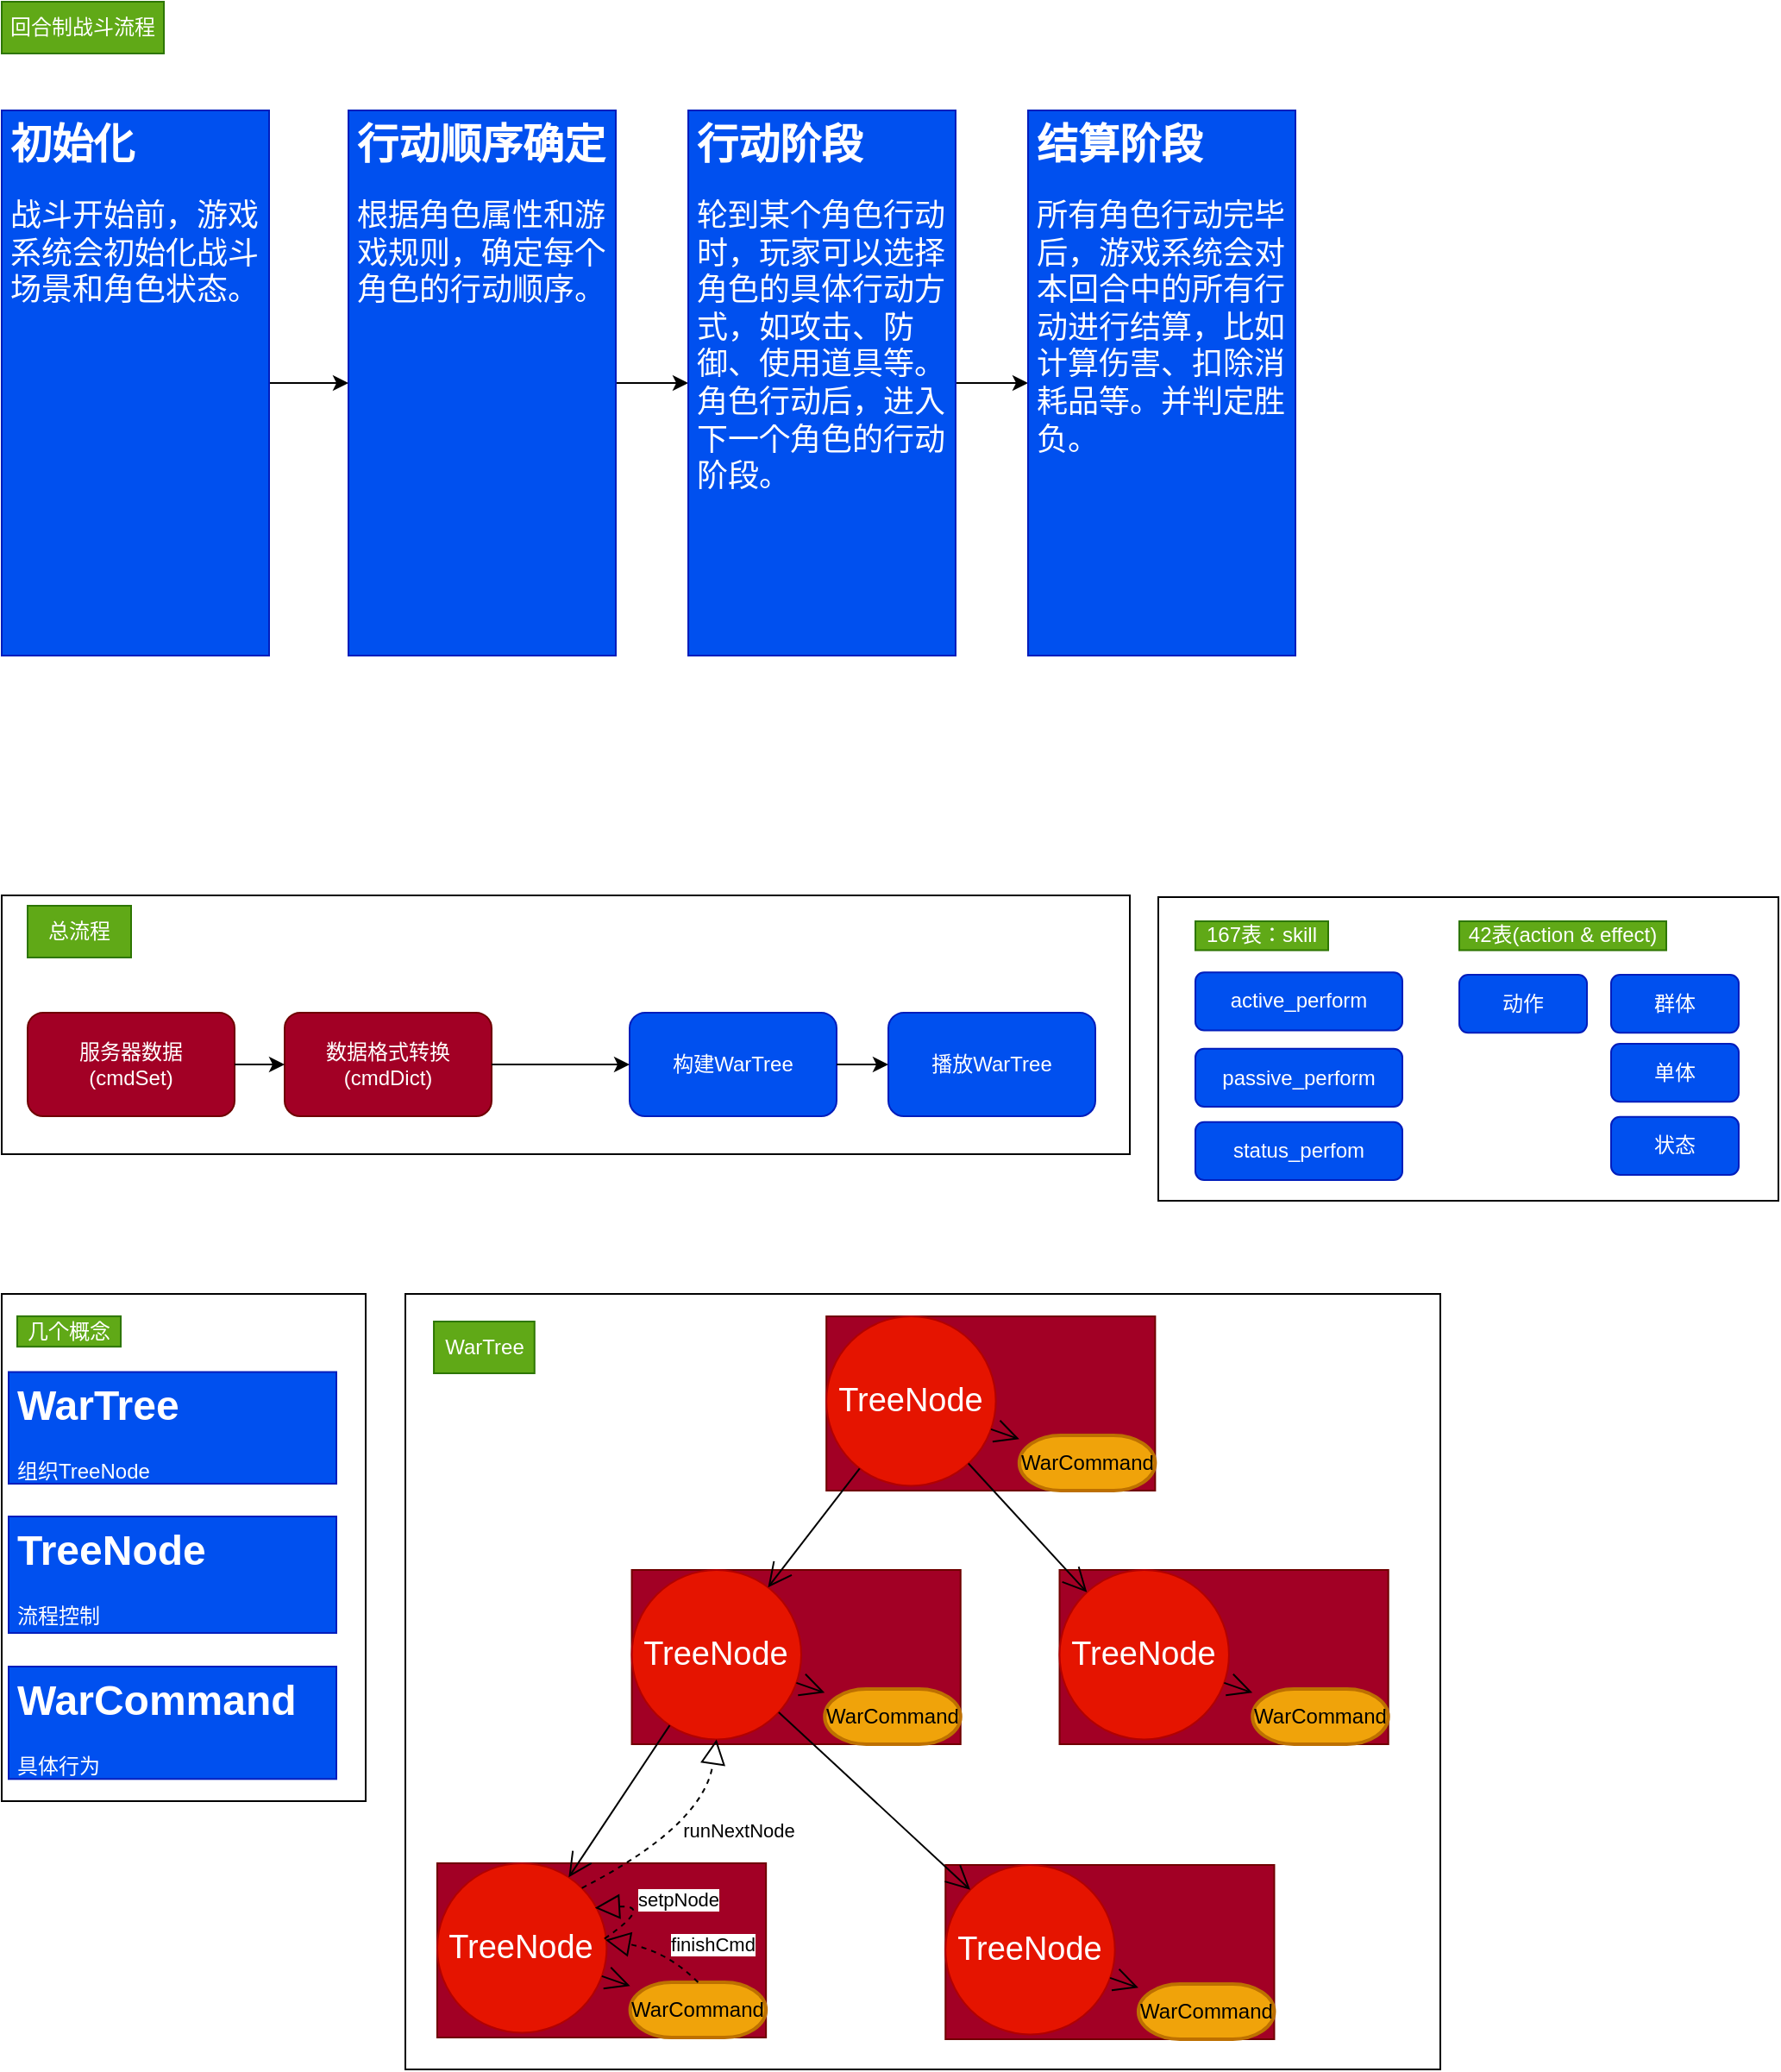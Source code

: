 <mxfile version="21.2.9" type="github">
  <diagram name="fight" id="PLqmu2ai47BeC7IDLRvL">
    <mxGraphModel dx="1195" dy="1464" grid="0" gridSize="10" guides="1" tooltips="1" connect="1" arrows="1" fold="1" page="1" pageScale="1" pageWidth="1169" pageHeight="827" math="0" shadow="0">
      <root>
        <mxCell id="0" />
        <mxCell id="1" parent="0" />
        <mxCell id="Ucgf8HChTW4hrIL-4ixv-23" value="" style="group" vertex="1" connectable="0" parent="1">
          <mxGeometry x="15" y="243" width="211" height="294" as="geometry" />
        </mxCell>
        <mxCell id="Ucgf8HChTW4hrIL-4ixv-22" value="" style="rounded=0;whiteSpace=wrap;html=1;" vertex="1" parent="Ucgf8HChTW4hrIL-4ixv-23">
          <mxGeometry width="211" height="294.0" as="geometry" />
        </mxCell>
        <mxCell id="Ucgf8HChTW4hrIL-4ixv-17" value="&lt;h1&gt;WarTree&lt;/h1&gt;&lt;p&gt;组织TreeNode&lt;/p&gt;" style="text;html=1;strokeColor=#001DBC;fillColor=#0050ef;spacing=5;spacingTop=-20;whiteSpace=wrap;overflow=hidden;rounded=0;fontColor=#ffffff;" vertex="1" parent="Ucgf8HChTW4hrIL-4ixv-23">
          <mxGeometry x="4" y="45.27" width="190" height="64.73" as="geometry" />
        </mxCell>
        <mxCell id="Ucgf8HChTW4hrIL-4ixv-18" value="&lt;h1&gt;TreeNode&amp;nbsp;&lt;br&gt;&lt;/h1&gt;&lt;p&gt;流程控制&lt;/p&gt;" style="text;html=1;strokeColor=#001DBC;fillColor=#0050ef;spacing=5;spacingTop=-20;whiteSpace=wrap;overflow=hidden;rounded=0;fontColor=#ffffff;" vertex="1" parent="Ucgf8HChTW4hrIL-4ixv-23">
          <mxGeometry x="4" y="129" width="190" height="67.52" as="geometry" />
        </mxCell>
        <mxCell id="Ucgf8HChTW4hrIL-4ixv-19" value="几个概念" style="text;html=1;strokeColor=#2D7600;fillColor=#60a917;align=center;verticalAlign=middle;whiteSpace=wrap;rounded=0;fontColor=#ffffff;" vertex="1" parent="Ucgf8HChTW4hrIL-4ixv-23">
          <mxGeometry x="9" y="12.936" width="60" height="17.64" as="geometry" />
        </mxCell>
        <mxCell id="Ucgf8HChTW4hrIL-4ixv-20" value="&lt;h1&gt;WarCommand &lt;br&gt;&lt;/h1&gt;&lt;p&gt;具体行为&lt;/p&gt;" style="text;html=1;strokeColor=#001DBC;fillColor=#0050ef;spacing=5;spacingTop=-20;whiteSpace=wrap;overflow=hidden;rounded=0;fontColor=#ffffff;" vertex="1" parent="Ucgf8HChTW4hrIL-4ixv-23">
          <mxGeometry x="4" y="216" width="190" height="65.17" as="geometry" />
        </mxCell>
        <mxCell id="Ucgf8HChTW4hrIL-4ixv-24" value="" style="group" vertex="1" connectable="0" parent="1">
          <mxGeometry x="15" y="12" width="654" height="150" as="geometry" />
        </mxCell>
        <mxCell id="Ucgf8HChTW4hrIL-4ixv-15" value="" style="rounded=0;whiteSpace=wrap;html=1;" vertex="1" parent="Ucgf8HChTW4hrIL-4ixv-24">
          <mxGeometry width="654" height="150" as="geometry" />
        </mxCell>
        <mxCell id="Ucgf8HChTW4hrIL-4ixv-8" value="服务器数据&lt;br&gt;(cmdSet)" style="rounded=1;whiteSpace=wrap;html=1;fillColor=#a20025;fontColor=#ffffff;strokeColor=#6F0000;" vertex="1" parent="Ucgf8HChTW4hrIL-4ixv-24">
          <mxGeometry x="15" y="68" width="120" height="60" as="geometry" />
        </mxCell>
        <mxCell id="Ucgf8HChTW4hrIL-4ixv-9" value="数据格式转换(cmdDict)" style="whiteSpace=wrap;html=1;rounded=1;fillColor=#a20025;fontColor=#ffffff;strokeColor=#6F0000;" vertex="1" parent="Ucgf8HChTW4hrIL-4ixv-24">
          <mxGeometry x="164" y="68" width="120" height="60" as="geometry" />
        </mxCell>
        <mxCell id="Ucgf8HChTW4hrIL-4ixv-10" value="" style="edgeStyle=orthogonalEdgeStyle;rounded=0;orthogonalLoop=1;jettySize=auto;html=1;" edge="1" parent="Ucgf8HChTW4hrIL-4ixv-24" source="Ucgf8HChTW4hrIL-4ixv-8" target="Ucgf8HChTW4hrIL-4ixv-9">
          <mxGeometry relative="1" as="geometry" />
        </mxCell>
        <mxCell id="Ucgf8HChTW4hrIL-4ixv-11" value="构建WarTree" style="whiteSpace=wrap;html=1;rounded=1;fillColor=#0050ef;fontColor=#ffffff;strokeColor=#001DBC;" vertex="1" parent="Ucgf8HChTW4hrIL-4ixv-24">
          <mxGeometry x="364" y="68" width="120" height="60" as="geometry" />
        </mxCell>
        <mxCell id="Ucgf8HChTW4hrIL-4ixv-12" value="" style="edgeStyle=orthogonalEdgeStyle;rounded=0;orthogonalLoop=1;jettySize=auto;html=1;" edge="1" parent="Ucgf8HChTW4hrIL-4ixv-24" source="Ucgf8HChTW4hrIL-4ixv-9" target="Ucgf8HChTW4hrIL-4ixv-11">
          <mxGeometry relative="1" as="geometry" />
        </mxCell>
        <mxCell id="Ucgf8HChTW4hrIL-4ixv-13" value="播放WarTree" style="whiteSpace=wrap;html=1;rounded=1;fillColor=#0050ef;fontColor=#ffffff;strokeColor=#001DBC;" vertex="1" parent="Ucgf8HChTW4hrIL-4ixv-24">
          <mxGeometry x="514" y="68" width="120" height="60" as="geometry" />
        </mxCell>
        <mxCell id="Ucgf8HChTW4hrIL-4ixv-14" value="" style="edgeStyle=orthogonalEdgeStyle;rounded=0;orthogonalLoop=1;jettySize=auto;html=1;" edge="1" parent="Ucgf8HChTW4hrIL-4ixv-24" source="Ucgf8HChTW4hrIL-4ixv-11" target="Ucgf8HChTW4hrIL-4ixv-13">
          <mxGeometry relative="1" as="geometry" />
        </mxCell>
        <mxCell id="Ucgf8HChTW4hrIL-4ixv-16" value="总流程" style="text;html=1;strokeColor=#2D7600;fillColor=#60a917;align=center;verticalAlign=middle;whiteSpace=wrap;rounded=0;fontColor=#ffffff;" vertex="1" parent="Ucgf8HChTW4hrIL-4ixv-24">
          <mxGeometry x="15" y="6" width="60" height="30" as="geometry" />
        </mxCell>
        <mxCell id="Ucgf8HChTW4hrIL-4ixv-105" value="" style="group" vertex="1" connectable="0" parent="1">
          <mxGeometry x="249" y="243" width="600" height="449.5" as="geometry" />
        </mxCell>
        <mxCell id="Ucgf8HChTW4hrIL-4ixv-86" value="" style="rounded=0;whiteSpace=wrap;html=1;" vertex="1" parent="Ucgf8HChTW4hrIL-4ixv-105">
          <mxGeometry width="600" height="449.5" as="geometry" />
        </mxCell>
        <mxCell id="Ucgf8HChTW4hrIL-4ixv-58" value="" style="group;fillColor=#a20025;fontColor=#ffffff;strokeColor=#6F0000;" vertex="1" connectable="0" parent="Ucgf8HChTW4hrIL-4ixv-105">
          <mxGeometry x="244.084" y="13" width="190.6" height="101" as="geometry" />
        </mxCell>
        <mxCell id="Ucgf8HChTW4hrIL-4ixv-25" value="&lt;font style=&quot;font-size: 19px;&quot;&gt;TreeNode&lt;/font&gt;" style="ellipse;whiteSpace=wrap;html=1;aspect=fixed;fillColor=#e51400;fontColor=#ffffff;strokeColor=#B20000;" vertex="1" parent="Ucgf8HChTW4hrIL-4ixv-58">
          <mxGeometry width="98.217" height="98.217" as="geometry" />
        </mxCell>
        <mxCell id="Ucgf8HChTW4hrIL-4ixv-29" value="WarCommand" style="strokeWidth=2;html=1;shape=mxgraph.flowchart.terminator;whiteSpace=wrap;fillColor=#f0a30a;fontColor=#000000;strokeColor=#BD7000;" vertex="1" parent="Ucgf8HChTW4hrIL-4ixv-58">
          <mxGeometry x="111.831" y="69" width="78.768" height="32" as="geometry" />
        </mxCell>
        <mxCell id="Ucgf8HChTW4hrIL-4ixv-32" value="" style="endArrow=open;endFill=1;endSize=12;html=1;rounded=0;" edge="1" parent="Ucgf8HChTW4hrIL-4ixv-58" source="Ucgf8HChTW4hrIL-4ixv-25" target="Ucgf8HChTW4hrIL-4ixv-29">
          <mxGeometry width="160" relative="1" as="geometry">
            <mxPoint x="-433.712" y="-176.5" as="sourcePoint" />
            <mxPoint x="253.809" y="52.5" as="targetPoint" />
          </mxGeometry>
        </mxCell>
        <mxCell id="Ucgf8HChTW4hrIL-4ixv-59" value="" style="group;fillColor=#a20025;fontColor=#ffffff;strokeColor=#6F0000;" vertex="1" connectable="0" parent="Ucgf8HChTW4hrIL-4ixv-105">
          <mxGeometry x="131.28" y="160" width="190.6" height="101" as="geometry" />
        </mxCell>
        <mxCell id="Ucgf8HChTW4hrIL-4ixv-60" value="&lt;font style=&quot;font-size: 19px;&quot;&gt;TreeNode&lt;/font&gt;" style="ellipse;whiteSpace=wrap;html=1;aspect=fixed;fillColor=#e51400;fontColor=#ffffff;strokeColor=#B20000;" vertex="1" parent="Ucgf8HChTW4hrIL-4ixv-59">
          <mxGeometry width="98.217" height="98.217" as="geometry" />
        </mxCell>
        <mxCell id="Ucgf8HChTW4hrIL-4ixv-61" value="WarCommand" style="strokeWidth=2;html=1;shape=mxgraph.flowchart.terminator;whiteSpace=wrap;fillColor=#f0a30a;fontColor=#000000;strokeColor=#BD7000;" vertex="1" parent="Ucgf8HChTW4hrIL-4ixv-59">
          <mxGeometry x="111.831" y="69" width="78.768" height="32" as="geometry" />
        </mxCell>
        <mxCell id="Ucgf8HChTW4hrIL-4ixv-62" value="" style="endArrow=open;endFill=1;endSize=12;html=1;rounded=0;" edge="1" parent="Ucgf8HChTW4hrIL-4ixv-59" source="Ucgf8HChTW4hrIL-4ixv-60" target="Ucgf8HChTW4hrIL-4ixv-61">
          <mxGeometry width="160" relative="1" as="geometry">
            <mxPoint x="-433.712" y="-176.5" as="sourcePoint" />
            <mxPoint x="253.809" y="52.5" as="targetPoint" />
          </mxGeometry>
        </mxCell>
        <mxCell id="Ucgf8HChTW4hrIL-4ixv-63" value="" style="group;fillColor=#a20025;fontColor=#ffffff;strokeColor=#6F0000;" vertex="1" connectable="0" parent="Ucgf8HChTW4hrIL-4ixv-105">
          <mxGeometry x="379.254" y="160" width="190.6" height="101" as="geometry" />
        </mxCell>
        <mxCell id="Ucgf8HChTW4hrIL-4ixv-64" value="&lt;font style=&quot;font-size: 19px;&quot;&gt;TreeNode&lt;/font&gt;" style="ellipse;whiteSpace=wrap;html=1;aspect=fixed;fillColor=#e51400;fontColor=#ffffff;strokeColor=#B20000;" vertex="1" parent="Ucgf8HChTW4hrIL-4ixv-63">
          <mxGeometry width="98.217" height="98.217" as="geometry" />
        </mxCell>
        <mxCell id="Ucgf8HChTW4hrIL-4ixv-65" value="WarCommand" style="strokeWidth=2;html=1;shape=mxgraph.flowchart.terminator;whiteSpace=wrap;fillColor=#f0a30a;fontColor=#000000;strokeColor=#BD7000;" vertex="1" parent="Ucgf8HChTW4hrIL-4ixv-63">
          <mxGeometry x="111.831" y="69" width="78.768" height="32" as="geometry" />
        </mxCell>
        <mxCell id="Ucgf8HChTW4hrIL-4ixv-66" value="" style="endArrow=open;endFill=1;endSize=12;html=1;rounded=0;" edge="1" parent="Ucgf8HChTW4hrIL-4ixv-63" source="Ucgf8HChTW4hrIL-4ixv-64" target="Ucgf8HChTW4hrIL-4ixv-65">
          <mxGeometry width="160" relative="1" as="geometry">
            <mxPoint x="-433.712" y="-176.5" as="sourcePoint" />
            <mxPoint x="253.809" y="52.5" as="targetPoint" />
          </mxGeometry>
        </mxCell>
        <mxCell id="Ucgf8HChTW4hrIL-4ixv-67" value="" style="group;fillColor=#a20025;fontColor=#ffffff;strokeColor=#6F0000;" vertex="1" connectable="0" parent="Ucgf8HChTW4hrIL-4ixv-105">
          <mxGeometry x="18.476" y="330" width="190.6" height="101" as="geometry" />
        </mxCell>
        <mxCell id="Ucgf8HChTW4hrIL-4ixv-68" value="&lt;font style=&quot;font-size: 19px;&quot;&gt;TreeNode&lt;/font&gt;" style="ellipse;whiteSpace=wrap;html=1;aspect=fixed;fillColor=#e51400;fontColor=#ffffff;strokeColor=#B20000;" vertex="1" parent="Ucgf8HChTW4hrIL-4ixv-67">
          <mxGeometry width="98.217" height="98.217" as="geometry" />
        </mxCell>
        <mxCell id="Ucgf8HChTW4hrIL-4ixv-69" value="WarCommand" style="strokeWidth=2;html=1;shape=mxgraph.flowchart.terminator;whiteSpace=wrap;fillColor=#f0a30a;fontColor=#000000;strokeColor=#BD7000;" vertex="1" parent="Ucgf8HChTW4hrIL-4ixv-67">
          <mxGeometry x="111.831" y="69" width="78.768" height="32" as="geometry" />
        </mxCell>
        <mxCell id="Ucgf8HChTW4hrIL-4ixv-70" value="" style="endArrow=open;endFill=1;endSize=12;html=1;rounded=0;" edge="1" parent="Ucgf8HChTW4hrIL-4ixv-67" source="Ucgf8HChTW4hrIL-4ixv-68" target="Ucgf8HChTW4hrIL-4ixv-69">
          <mxGeometry width="160" relative="1" as="geometry">
            <mxPoint x="-433.712" y="-176.5" as="sourcePoint" />
            <mxPoint x="253.809" y="52.5" as="targetPoint" />
          </mxGeometry>
        </mxCell>
        <mxCell id="Ucgf8HChTW4hrIL-4ixv-110" value="" style="endArrow=block;dashed=1;endFill=0;endSize=12;html=1;curved=1;exitX=0.5;exitY=0;exitDx=0;exitDy=0;exitPerimeter=0;entryX=0.992;entryY=0.452;entryDx=0;entryDy=0;entryPerimeter=0;" edge="1" parent="Ucgf8HChTW4hrIL-4ixv-67" source="Ucgf8HChTW4hrIL-4ixv-69" target="Ucgf8HChTW4hrIL-4ixv-68">
          <mxGeometry width="160" relative="1" as="geometry">
            <mxPoint x="155.592" y="43" as="sourcePoint" />
            <mxPoint x="311.183" y="43" as="targetPoint" />
            <Array as="points">
              <mxPoint x="133.225" y="51" />
            </Array>
          </mxGeometry>
        </mxCell>
        <mxCell id="Ucgf8HChTW4hrIL-4ixv-111" value="finishCmd" style="edgeLabel;html=1;align=center;verticalAlign=middle;resizable=0;points=[];" vertex="1" connectable="0" parent="Ucgf8HChTW4hrIL-4ixv-110">
          <mxGeometry x="0.508" y="7" relative="1" as="geometry">
            <mxPoint x="48" y="-7" as="offset" />
          </mxGeometry>
        </mxCell>
        <mxCell id="Ucgf8HChTW4hrIL-4ixv-109" value="" style="endArrow=block;dashed=1;endFill=0;endSize=12;html=1;curved=1;exitX=0.987;exitY=0.446;exitDx=0;exitDy=0;exitPerimeter=0;entryX=0.931;entryY=0.264;entryDx=0;entryDy=0;entryPerimeter=0;" edge="1" parent="Ucgf8HChTW4hrIL-4ixv-67" source="Ucgf8HChTW4hrIL-4ixv-68" target="Ucgf8HChTW4hrIL-4ixv-68">
          <mxGeometry width="160" relative="1" as="geometry">
            <mxPoint x="114.749" y="-41" as="sourcePoint" />
            <mxPoint x="270.34" y="-41" as="targetPoint" />
            <Array as="points">
              <mxPoint x="125.446" y="24" />
            </Array>
          </mxGeometry>
        </mxCell>
        <mxCell id="Ucgf8HChTW4hrIL-4ixv-113" value="setpNode" style="edgeLabel;html=1;align=center;verticalAlign=middle;resizable=0;points=[];" vertex="1" connectable="0" parent="Ucgf8HChTW4hrIL-4ixv-109">
          <mxGeometry x="0.407" y="4" relative="1" as="geometry">
            <mxPoint x="27" y="-8" as="offset" />
          </mxGeometry>
        </mxCell>
        <mxCell id="Ucgf8HChTW4hrIL-4ixv-71" value="" style="group;fillColor=#a20025;fontColor=#ffffff;strokeColor=#6F0000;" vertex="1" connectable="0" parent="Ucgf8HChTW4hrIL-4ixv-105">
          <mxGeometry x="313.128" y="331" width="190.6" height="101" as="geometry" />
        </mxCell>
        <mxCell id="Ucgf8HChTW4hrIL-4ixv-72" value="&lt;font style=&quot;font-size: 19px;&quot;&gt;TreeNode&lt;/font&gt;" style="ellipse;whiteSpace=wrap;html=1;aspect=fixed;fillColor=#e51400;fontColor=#ffffff;strokeColor=#B20000;" vertex="1" parent="Ucgf8HChTW4hrIL-4ixv-71">
          <mxGeometry width="98.217" height="98.217" as="geometry" />
        </mxCell>
        <mxCell id="Ucgf8HChTW4hrIL-4ixv-73" value="WarCommand" style="strokeWidth=2;html=1;shape=mxgraph.flowchart.terminator;whiteSpace=wrap;fillColor=#f0a30a;fontColor=#000000;strokeColor=#BD7000;" vertex="1" parent="Ucgf8HChTW4hrIL-4ixv-71">
          <mxGeometry x="111.831" y="69" width="78.768" height="32" as="geometry" />
        </mxCell>
        <mxCell id="Ucgf8HChTW4hrIL-4ixv-74" value="" style="endArrow=open;endFill=1;endSize=12;html=1;rounded=0;" edge="1" parent="Ucgf8HChTW4hrIL-4ixv-71" source="Ucgf8HChTW4hrIL-4ixv-72" target="Ucgf8HChTW4hrIL-4ixv-73">
          <mxGeometry width="160" relative="1" as="geometry">
            <mxPoint x="-433.712" y="-176.5" as="sourcePoint" />
            <mxPoint x="253.809" y="52.5" as="targetPoint" />
          </mxGeometry>
        </mxCell>
        <mxCell id="Ucgf8HChTW4hrIL-4ixv-76" value="" style="endArrow=open;endFill=1;endSize=12;html=1;rounded=0;" edge="1" parent="Ucgf8HChTW4hrIL-4ixv-105" source="Ucgf8HChTW4hrIL-4ixv-25" target="Ucgf8HChTW4hrIL-4ixv-60">
          <mxGeometry width="160" relative="1" as="geometry">
            <mxPoint x="-211.507" y="-153" as="sourcePoint" />
            <mxPoint x="293.193" y="274" as="targetPoint" />
          </mxGeometry>
        </mxCell>
        <mxCell id="Ucgf8HChTW4hrIL-4ixv-82" value="" style="endArrow=open;endFill=1;endSize=12;html=1;rounded=0;" edge="1" parent="Ucgf8HChTW4hrIL-4ixv-105" source="Ucgf8HChTW4hrIL-4ixv-25" target="Ucgf8HChTW4hrIL-4ixv-64">
          <mxGeometry width="160" relative="1" as="geometry">
            <mxPoint x="-211.507" y="-153" as="sourcePoint" />
            <mxPoint x="293.193" y="274" as="targetPoint" />
          </mxGeometry>
        </mxCell>
        <mxCell id="Ucgf8HChTW4hrIL-4ixv-84" value="" style="endArrow=open;endFill=1;endSize=12;html=1;rounded=0;" edge="1" parent="Ucgf8HChTW4hrIL-4ixv-105" source="Ucgf8HChTW4hrIL-4ixv-60" target="Ucgf8HChTW4hrIL-4ixv-68">
          <mxGeometry width="160" relative="1" as="geometry">
            <mxPoint x="-211.507" y="-153" as="sourcePoint" />
            <mxPoint x="180.389" y="421" as="targetPoint" />
          </mxGeometry>
        </mxCell>
        <mxCell id="Ucgf8HChTW4hrIL-4ixv-85" value="" style="endArrow=open;endFill=1;endSize=12;html=1;rounded=0;entryX=0;entryY=0;entryDx=0;entryDy=0;" edge="1" parent="Ucgf8HChTW4hrIL-4ixv-105" source="Ucgf8HChTW4hrIL-4ixv-60" target="Ucgf8HChTW4hrIL-4ixv-72">
          <mxGeometry width="160" relative="1" as="geometry">
            <mxPoint x="-211.507" y="-153" as="sourcePoint" />
            <mxPoint x="180.389" y="421" as="targetPoint" />
          </mxGeometry>
        </mxCell>
        <mxCell id="Ucgf8HChTW4hrIL-4ixv-99" value="WarTree" style="text;html=1;strokeColor=#2D7600;fillColor=#60a917;align=center;verticalAlign=middle;whiteSpace=wrap;rounded=0;fontColor=#ffffff;" vertex="1" parent="Ucgf8HChTW4hrIL-4ixv-105">
          <mxGeometry x="16.532" y="16" width="58.347" height="30" as="geometry" />
        </mxCell>
        <mxCell id="Ucgf8HChTW4hrIL-4ixv-108" value="" style="endArrow=block;dashed=1;endFill=0;endSize=12;html=1;curved=1;exitX=1;exitY=0;exitDx=0;exitDy=0;entryX=0.5;entryY=1;entryDx=0;entryDy=0;" edge="1" parent="Ucgf8HChTW4hrIL-4ixv-105" source="Ucgf8HChTW4hrIL-4ixv-68" target="Ucgf8HChTW4hrIL-4ixv-60">
          <mxGeometry width="160" relative="1" as="geometry">
            <mxPoint x="188.655" y="297" as="sourcePoint" />
            <mxPoint x="344.246" y="297" as="targetPoint" />
            <Array as="points">
              <mxPoint x="173.096" y="308" />
            </Array>
          </mxGeometry>
        </mxCell>
        <mxCell id="Ucgf8HChTW4hrIL-4ixv-114" value="runNextNode" style="edgeLabel;html=1;align=center;verticalAlign=middle;resizable=0;points=[];" vertex="1" connectable="0" parent="Ucgf8HChTW4hrIL-4ixv-108">
          <mxGeometry x="0.169" y="9" relative="1" as="geometry">
            <mxPoint x="27" y="9" as="offset" />
          </mxGeometry>
        </mxCell>
        <mxCell id="Ucgf8HChTW4hrIL-4ixv-129" value="" style="group" vertex="1" connectable="0" parent="1">
          <mxGeometry x="707" y="27" width="338" height="162" as="geometry" />
        </mxCell>
        <mxCell id="Ucgf8HChTW4hrIL-4ixv-120" value="" style="group" vertex="1" connectable="0" parent="Ucgf8HChTW4hrIL-4ixv-129">
          <mxGeometry width="338" height="162" as="geometry" />
        </mxCell>
        <mxCell id="Ucgf8HChTW4hrIL-4ixv-128" value="" style="rounded=0;whiteSpace=wrap;html=1;" vertex="1" parent="Ucgf8HChTW4hrIL-4ixv-120">
          <mxGeometry x="-21.5" y="-14" width="359.5" height="176" as="geometry" />
        </mxCell>
        <mxCell id="Ucgf8HChTW4hrIL-4ixv-115" value="167表：skill" style="text;html=1;strokeColor=#2D7600;fillColor=#60a917;align=center;verticalAlign=middle;whiteSpace=wrap;rounded=0;fontColor=#ffffff;" vertex="1" parent="Ucgf8HChTW4hrIL-4ixv-120">
          <mxGeometry width="77" height="16.79" as="geometry" />
        </mxCell>
        <mxCell id="Ucgf8HChTW4hrIL-4ixv-117" value="active_perform" style="whiteSpace=wrap;html=1;rounded=1;fillColor=#0050ef;fontColor=#ffffff;strokeColor=#001DBC;" vertex="1" parent="Ucgf8HChTW4hrIL-4ixv-120">
          <mxGeometry y="29.664" width="120" height="33.582" as="geometry" />
        </mxCell>
        <mxCell id="Ucgf8HChTW4hrIL-4ixv-118" value="passive_perform" style="whiteSpace=wrap;html=1;rounded=1;fillColor=#0050ef;fontColor=#ffffff;strokeColor=#001DBC;" vertex="1" parent="Ucgf8HChTW4hrIL-4ixv-120">
          <mxGeometry y="73.881" width="120" height="33.582" as="geometry" />
        </mxCell>
        <mxCell id="Ucgf8HChTW4hrIL-4ixv-119" value="status_perfom" style="whiteSpace=wrap;html=1;rounded=1;fillColor=#0050ef;fontColor=#ffffff;strokeColor=#001DBC;" vertex="1" parent="Ucgf8HChTW4hrIL-4ixv-120">
          <mxGeometry y="116.418" width="120" height="33.582" as="geometry" />
        </mxCell>
        <mxCell id="Ucgf8HChTW4hrIL-4ixv-122" value="42表(action &amp;amp; effect)" style="text;html=1;strokeColor=#2D7600;fillColor=#60a917;align=center;verticalAlign=middle;whiteSpace=wrap;rounded=0;fontColor=#ffffff;" vertex="1" parent="Ucgf8HChTW4hrIL-4ixv-129">
          <mxGeometry x="153" width="120" height="16.79" as="geometry" />
        </mxCell>
        <mxCell id="Ucgf8HChTW4hrIL-4ixv-123" value="群体" style="whiteSpace=wrap;html=1;rounded=1;fillColor=#0050ef;fontColor=#ffffff;strokeColor=#001DBC;" vertex="1" parent="Ucgf8HChTW4hrIL-4ixv-129">
          <mxGeometry x="241" y="31" width="74" height="33.58" as="geometry" />
        </mxCell>
        <mxCell id="Ucgf8HChTW4hrIL-4ixv-124" value="单体" style="whiteSpace=wrap;html=1;rounded=1;fillColor=#0050ef;fontColor=#ffffff;strokeColor=#001DBC;" vertex="1" parent="Ucgf8HChTW4hrIL-4ixv-129">
          <mxGeometry x="241" y="71" width="74" height="33.58" as="geometry" />
        </mxCell>
        <mxCell id="Ucgf8HChTW4hrIL-4ixv-125" value="状态" style="whiteSpace=wrap;html=1;rounded=1;fillColor=#0050ef;fontColor=#ffffff;strokeColor=#001DBC;" vertex="1" parent="Ucgf8HChTW4hrIL-4ixv-129">
          <mxGeometry x="241" y="113.42" width="74" height="33.58" as="geometry" />
        </mxCell>
        <mxCell id="Ucgf8HChTW4hrIL-4ixv-126" value="动作" style="whiteSpace=wrap;html=1;rounded=1;fillColor=#0050ef;fontColor=#ffffff;strokeColor=#001DBC;" vertex="1" parent="Ucgf8HChTW4hrIL-4ixv-129">
          <mxGeometry x="153" y="31" width="74" height="33.58" as="geometry" />
        </mxCell>
        <mxCell id="Ucgf8HChTW4hrIL-4ixv-137" style="edgeStyle=orthogonalEdgeStyle;rounded=0;orthogonalLoop=1;jettySize=auto;html=1;" edge="1" parent="1" source="Ucgf8HChTW4hrIL-4ixv-131" target="Ucgf8HChTW4hrIL-4ixv-134">
          <mxGeometry relative="1" as="geometry" />
        </mxCell>
        <mxCell id="Ucgf8HChTW4hrIL-4ixv-131" value="&lt;h1&gt;行动顺序确定&lt;/h1&gt;&lt;p&gt;&lt;font style=&quot;font-size: 18px;&quot;&gt;根据角色属性和游戏规则，确定每个角色的行动顺序。&lt;/font&gt;&lt;br&gt;&lt;/p&gt;&lt;div&gt;&lt;br&gt;&lt;/div&gt;" style="text;html=1;strokeColor=#001DBC;fillColor=#0050ef;spacing=5;spacingTop=-20;whiteSpace=wrap;overflow=hidden;rounded=0;fontColor=#ffffff;" vertex="1" parent="1">
          <mxGeometry x="216" y="-443" width="155" height="316" as="geometry" />
        </mxCell>
        <mxCell id="Ucgf8HChTW4hrIL-4ixv-136" style="edgeStyle=orthogonalEdgeStyle;rounded=0;orthogonalLoop=1;jettySize=auto;html=1;" edge="1" parent="1" source="Ucgf8HChTW4hrIL-4ixv-133" target="Ucgf8HChTW4hrIL-4ixv-131">
          <mxGeometry relative="1" as="geometry" />
        </mxCell>
        <mxCell id="Ucgf8HChTW4hrIL-4ixv-133" value="&lt;h1&gt;初始化&lt;/h1&gt;&lt;p&gt;&lt;font style=&quot;font-size: 18px;&quot;&gt;战斗开始前，游戏系统会初始化战斗场景和角色状态。&lt;/font&gt;&lt;br&gt;&lt;/p&gt;&lt;div&gt;&lt;br&gt;&lt;/div&gt;" style="text;html=1;strokeColor=#001DBC;fillColor=#0050ef;spacing=5;spacingTop=-20;whiteSpace=wrap;overflow=hidden;rounded=0;fontColor=#ffffff;" vertex="1" parent="1">
          <mxGeometry x="15" y="-443" width="155" height="316" as="geometry" />
        </mxCell>
        <mxCell id="Ucgf8HChTW4hrIL-4ixv-138" style="edgeStyle=orthogonalEdgeStyle;rounded=0;orthogonalLoop=1;jettySize=auto;html=1;" edge="1" parent="1" source="Ucgf8HChTW4hrIL-4ixv-134" target="Ucgf8HChTW4hrIL-4ixv-135">
          <mxGeometry relative="1" as="geometry" />
        </mxCell>
        <mxCell id="Ucgf8HChTW4hrIL-4ixv-134" value="&lt;h1&gt;行动阶段&lt;/h1&gt;&lt;p&gt;&lt;font style=&quot;font-size: 18px;&quot;&gt;轮到某个角色行动时，玩家可以选择角色的具体行动方式，如攻击、防御、使用道具等。角色行动后，进入下一个角色的行动阶段。&lt;/font&gt;&lt;/p&gt;&lt;div&gt;&lt;br&gt;&lt;/div&gt;&lt;div&gt;&lt;br&gt;&lt;/div&gt;" style="text;html=1;strokeColor=#001DBC;fillColor=#0050ef;spacing=5;spacingTop=-20;whiteSpace=wrap;overflow=hidden;rounded=0;fontColor=#ffffff;" vertex="1" parent="1">
          <mxGeometry x="413" y="-443" width="155" height="316" as="geometry" />
        </mxCell>
        <mxCell id="Ucgf8HChTW4hrIL-4ixv-135" value="&lt;h1&gt;结算阶段&lt;/h1&gt;&lt;p&gt;&lt;font style=&quot;font-size: 18px;&quot;&gt;所有角色行动完毕后，游戏系统会对本回合中的所有行动进行结算，比如计算伤害、扣除消耗品等。并判定胜负。&lt;/font&gt;&lt;/p&gt;&lt;div&gt;&lt;br&gt;&lt;/div&gt;&lt;div&gt;&lt;br&gt;&lt;/div&gt;&lt;div&gt;&lt;br&gt;&lt;/div&gt;" style="text;html=1;strokeColor=#001DBC;fillColor=#0050ef;spacing=5;spacingTop=-20;whiteSpace=wrap;overflow=hidden;rounded=0;fontColor=#ffffff;" vertex="1" parent="1">
          <mxGeometry x="610" y="-443" width="155" height="316" as="geometry" />
        </mxCell>
        <mxCell id="Ucgf8HChTW4hrIL-4ixv-139" value="回合制战斗流程" style="text;html=1;strokeColor=#2D7600;fillColor=#60a917;align=center;verticalAlign=middle;whiteSpace=wrap;rounded=0;fontColor=#ffffff;" vertex="1" parent="1">
          <mxGeometry x="15" y="-506" width="94" height="30" as="geometry" />
        </mxCell>
      </root>
    </mxGraphModel>
  </diagram>
</mxfile>

